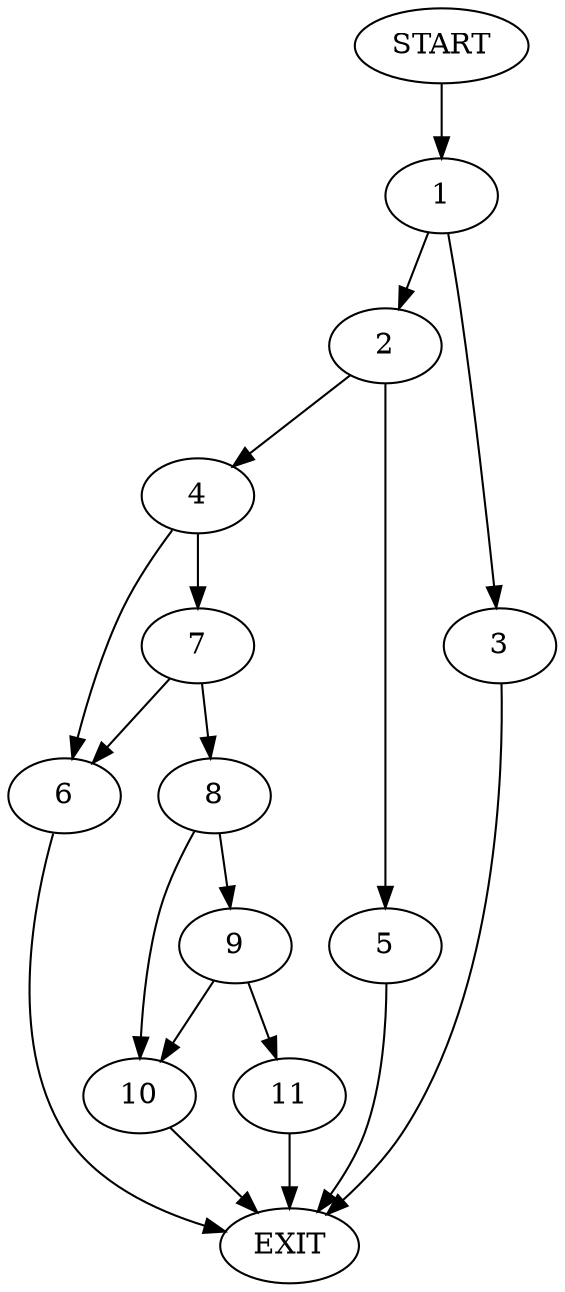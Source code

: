 digraph {
0 [label="START"]
12 [label="EXIT"]
0 -> 1
1 -> 2
1 -> 3
3 -> 12
2 -> 4
2 -> 5
4 -> 6
4 -> 7
5 -> 12
7 -> 6
7 -> 8
6 -> 12
8 -> 9
8 -> 10
9 -> 10
9 -> 11
10 -> 12
11 -> 12
}
